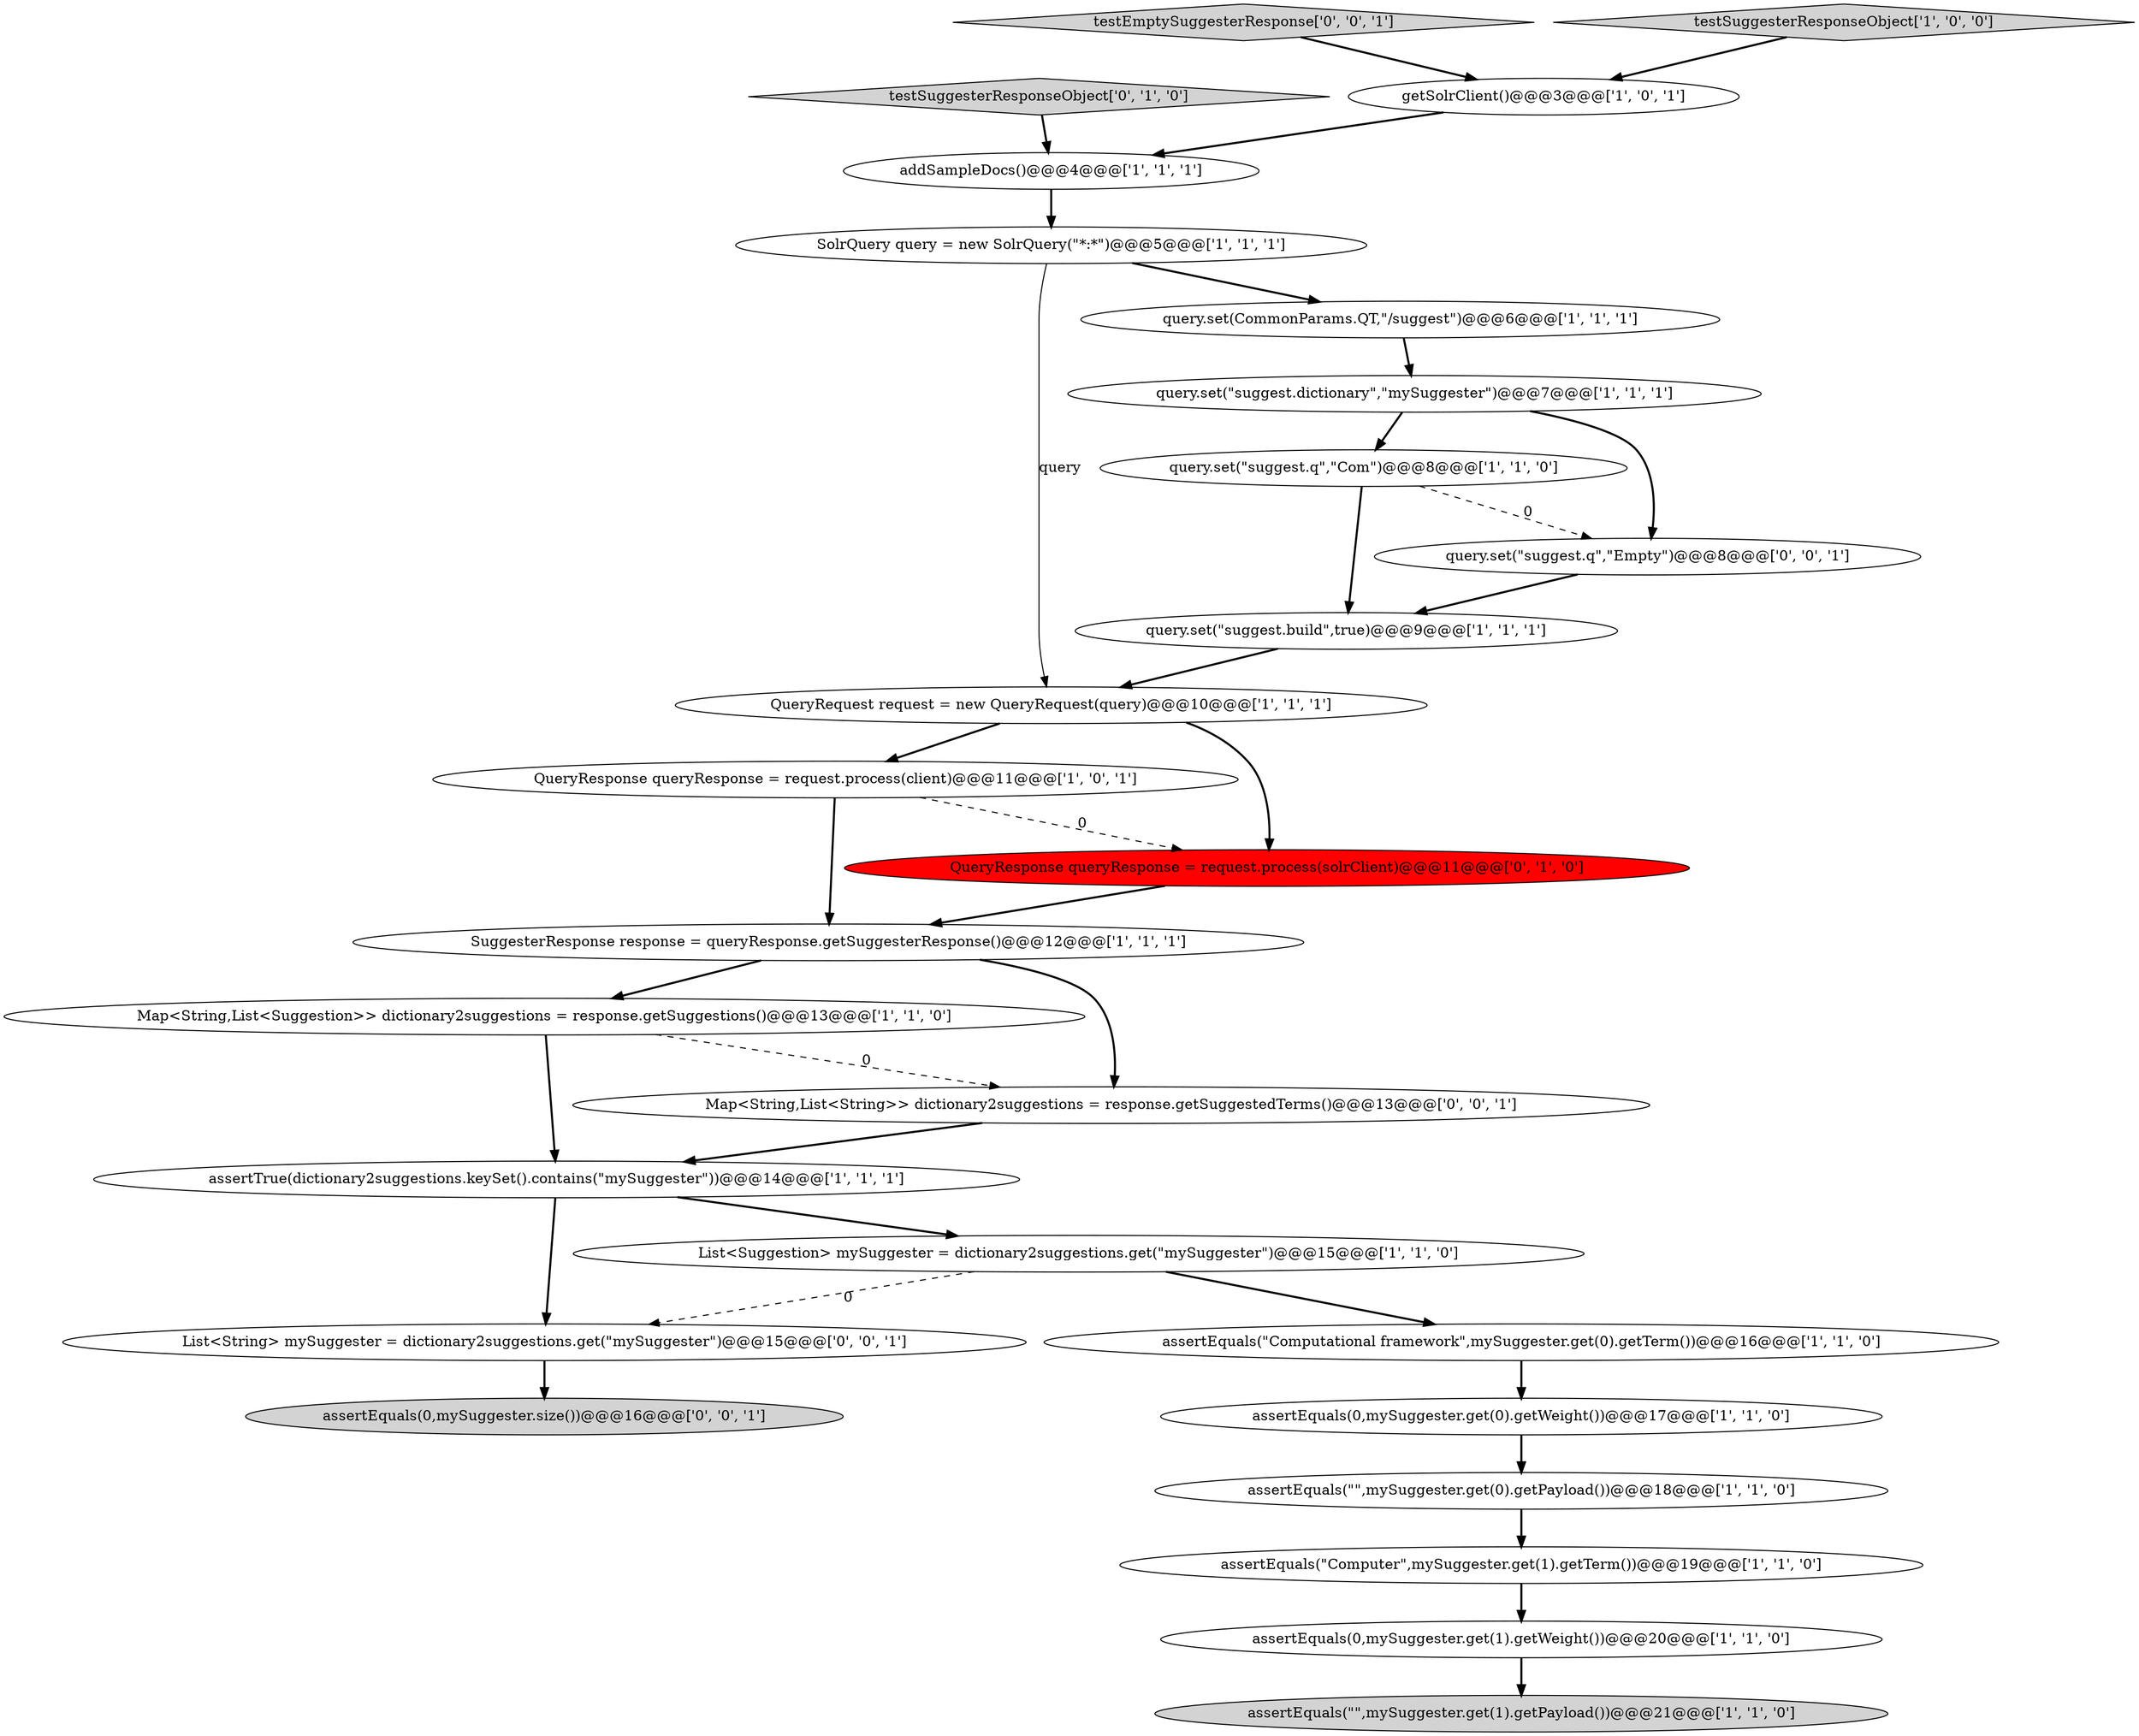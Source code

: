 digraph {
20 [style = filled, label = "testSuggesterResponseObject['0', '1', '0']", fillcolor = lightgray, shape = diamond image = "AAA0AAABBB2BBB"];
5 [style = filled, label = "query.set(\"suggest.build\",true)@@@9@@@['1', '1', '1']", fillcolor = white, shape = ellipse image = "AAA0AAABBB1BBB"];
17 [style = filled, label = "assertEquals(0,mySuggester.get(0).getWeight())@@@17@@@['1', '1', '0']", fillcolor = white, shape = ellipse image = "AAA0AAABBB1BBB"];
22 [style = filled, label = "query.set(\"suggest.q\",\"Empty\")@@@8@@@['0', '0', '1']", fillcolor = white, shape = ellipse image = "AAA0AAABBB3BBB"];
0 [style = filled, label = "assertEquals(0,mySuggester.get(1).getWeight())@@@20@@@['1', '1', '0']", fillcolor = white, shape = ellipse image = "AAA0AAABBB1BBB"];
16 [style = filled, label = "assertEquals(\"Computational framework\",mySuggester.get(0).getTerm())@@@16@@@['1', '1', '0']", fillcolor = white, shape = ellipse image = "AAA0AAABBB1BBB"];
4 [style = filled, label = "assertEquals(\"Computer\",mySuggester.get(1).getTerm())@@@19@@@['1', '1', '0']", fillcolor = white, shape = ellipse image = "AAA0AAABBB1BBB"];
7 [style = filled, label = "QueryRequest request = new QueryRequest(query)@@@10@@@['1', '1', '1']", fillcolor = white, shape = ellipse image = "AAA0AAABBB1BBB"];
3 [style = filled, label = "QueryResponse queryResponse = request.process(client)@@@11@@@['1', '0', '1']", fillcolor = white, shape = ellipse image = "AAA0AAABBB1BBB"];
12 [style = filled, label = "SolrQuery query = new SolrQuery(\"*:*\")@@@5@@@['1', '1', '1']", fillcolor = white, shape = ellipse image = "AAA0AAABBB1BBB"];
13 [style = filled, label = "query.set(\"suggest.q\",\"Com\")@@@8@@@['1', '1', '0']", fillcolor = white, shape = ellipse image = "AAA0AAABBB1BBB"];
10 [style = filled, label = "SuggesterResponse response = queryResponse.getSuggesterResponse()@@@12@@@['1', '1', '1']", fillcolor = white, shape = ellipse image = "AAA0AAABBB1BBB"];
2 [style = filled, label = "query.set(CommonParams.QT,\"/suggest\")@@@6@@@['1', '1', '1']", fillcolor = white, shape = ellipse image = "AAA0AAABBB1BBB"];
14 [style = filled, label = "getSolrClient()@@@3@@@['1', '0', '1']", fillcolor = white, shape = ellipse image = "AAA0AAABBB1BBB"];
9 [style = filled, label = "addSampleDocs()@@@4@@@['1', '1', '1']", fillcolor = white, shape = ellipse image = "AAA0AAABBB1BBB"];
1 [style = filled, label = "assertEquals(\"\",mySuggester.get(1).getPayload())@@@21@@@['1', '1', '0']", fillcolor = lightgray, shape = ellipse image = "AAA0AAABBB1BBB"];
23 [style = filled, label = "List<String> mySuggester = dictionary2suggestions.get(\"mySuggester\")@@@15@@@['0', '0', '1']", fillcolor = white, shape = ellipse image = "AAA0AAABBB3BBB"];
25 [style = filled, label = "assertEquals(0,mySuggester.size())@@@16@@@['0', '0', '1']", fillcolor = lightgray, shape = ellipse image = "AAA0AAABBB3BBB"];
19 [style = filled, label = "Map<String,List<Suggestion>> dictionary2suggestions = response.getSuggestions()@@@13@@@['1', '1', '0']", fillcolor = white, shape = ellipse image = "AAA0AAABBB1BBB"];
24 [style = filled, label = "Map<String,List<String>> dictionary2suggestions = response.getSuggestedTerms()@@@13@@@['0', '0', '1']", fillcolor = white, shape = ellipse image = "AAA0AAABBB3BBB"];
21 [style = filled, label = "QueryResponse queryResponse = request.process(solrClient)@@@11@@@['0', '1', '0']", fillcolor = red, shape = ellipse image = "AAA1AAABBB2BBB"];
18 [style = filled, label = "query.set(\"suggest.dictionary\",\"mySuggester\")@@@7@@@['1', '1', '1']", fillcolor = white, shape = ellipse image = "AAA0AAABBB1BBB"];
8 [style = filled, label = "List<Suggestion> mySuggester = dictionary2suggestions.get(\"mySuggester\")@@@15@@@['1', '1', '0']", fillcolor = white, shape = ellipse image = "AAA0AAABBB1BBB"];
6 [style = filled, label = "assertEquals(\"\",mySuggester.get(0).getPayload())@@@18@@@['1', '1', '0']", fillcolor = white, shape = ellipse image = "AAA0AAABBB1BBB"];
26 [style = filled, label = "testEmptySuggesterResponse['0', '0', '1']", fillcolor = lightgray, shape = diamond image = "AAA0AAABBB3BBB"];
11 [style = filled, label = "testSuggesterResponseObject['1', '0', '0']", fillcolor = lightgray, shape = diamond image = "AAA0AAABBB1BBB"];
15 [style = filled, label = "assertTrue(dictionary2suggestions.keySet().contains(\"mySuggester\"))@@@14@@@['1', '1', '1']", fillcolor = white, shape = ellipse image = "AAA0AAABBB1BBB"];
8->16 [style = bold, label=""];
21->10 [style = bold, label=""];
15->23 [style = bold, label=""];
23->25 [style = bold, label=""];
3->21 [style = dashed, label="0"];
17->6 [style = bold, label=""];
11->14 [style = bold, label=""];
20->9 [style = bold, label=""];
12->7 [style = solid, label="query"];
10->24 [style = bold, label=""];
10->19 [style = bold, label=""];
26->14 [style = bold, label=""];
2->18 [style = bold, label=""];
16->17 [style = bold, label=""];
22->5 [style = bold, label=""];
7->3 [style = bold, label=""];
4->0 [style = bold, label=""];
3->10 [style = bold, label=""];
6->4 [style = bold, label=""];
12->2 [style = bold, label=""];
18->22 [style = bold, label=""];
0->1 [style = bold, label=""];
18->13 [style = bold, label=""];
13->5 [style = bold, label=""];
7->21 [style = bold, label=""];
5->7 [style = bold, label=""];
14->9 [style = bold, label=""];
19->24 [style = dashed, label="0"];
9->12 [style = bold, label=""];
19->15 [style = bold, label=""];
13->22 [style = dashed, label="0"];
15->8 [style = bold, label=""];
8->23 [style = dashed, label="0"];
24->15 [style = bold, label=""];
}

